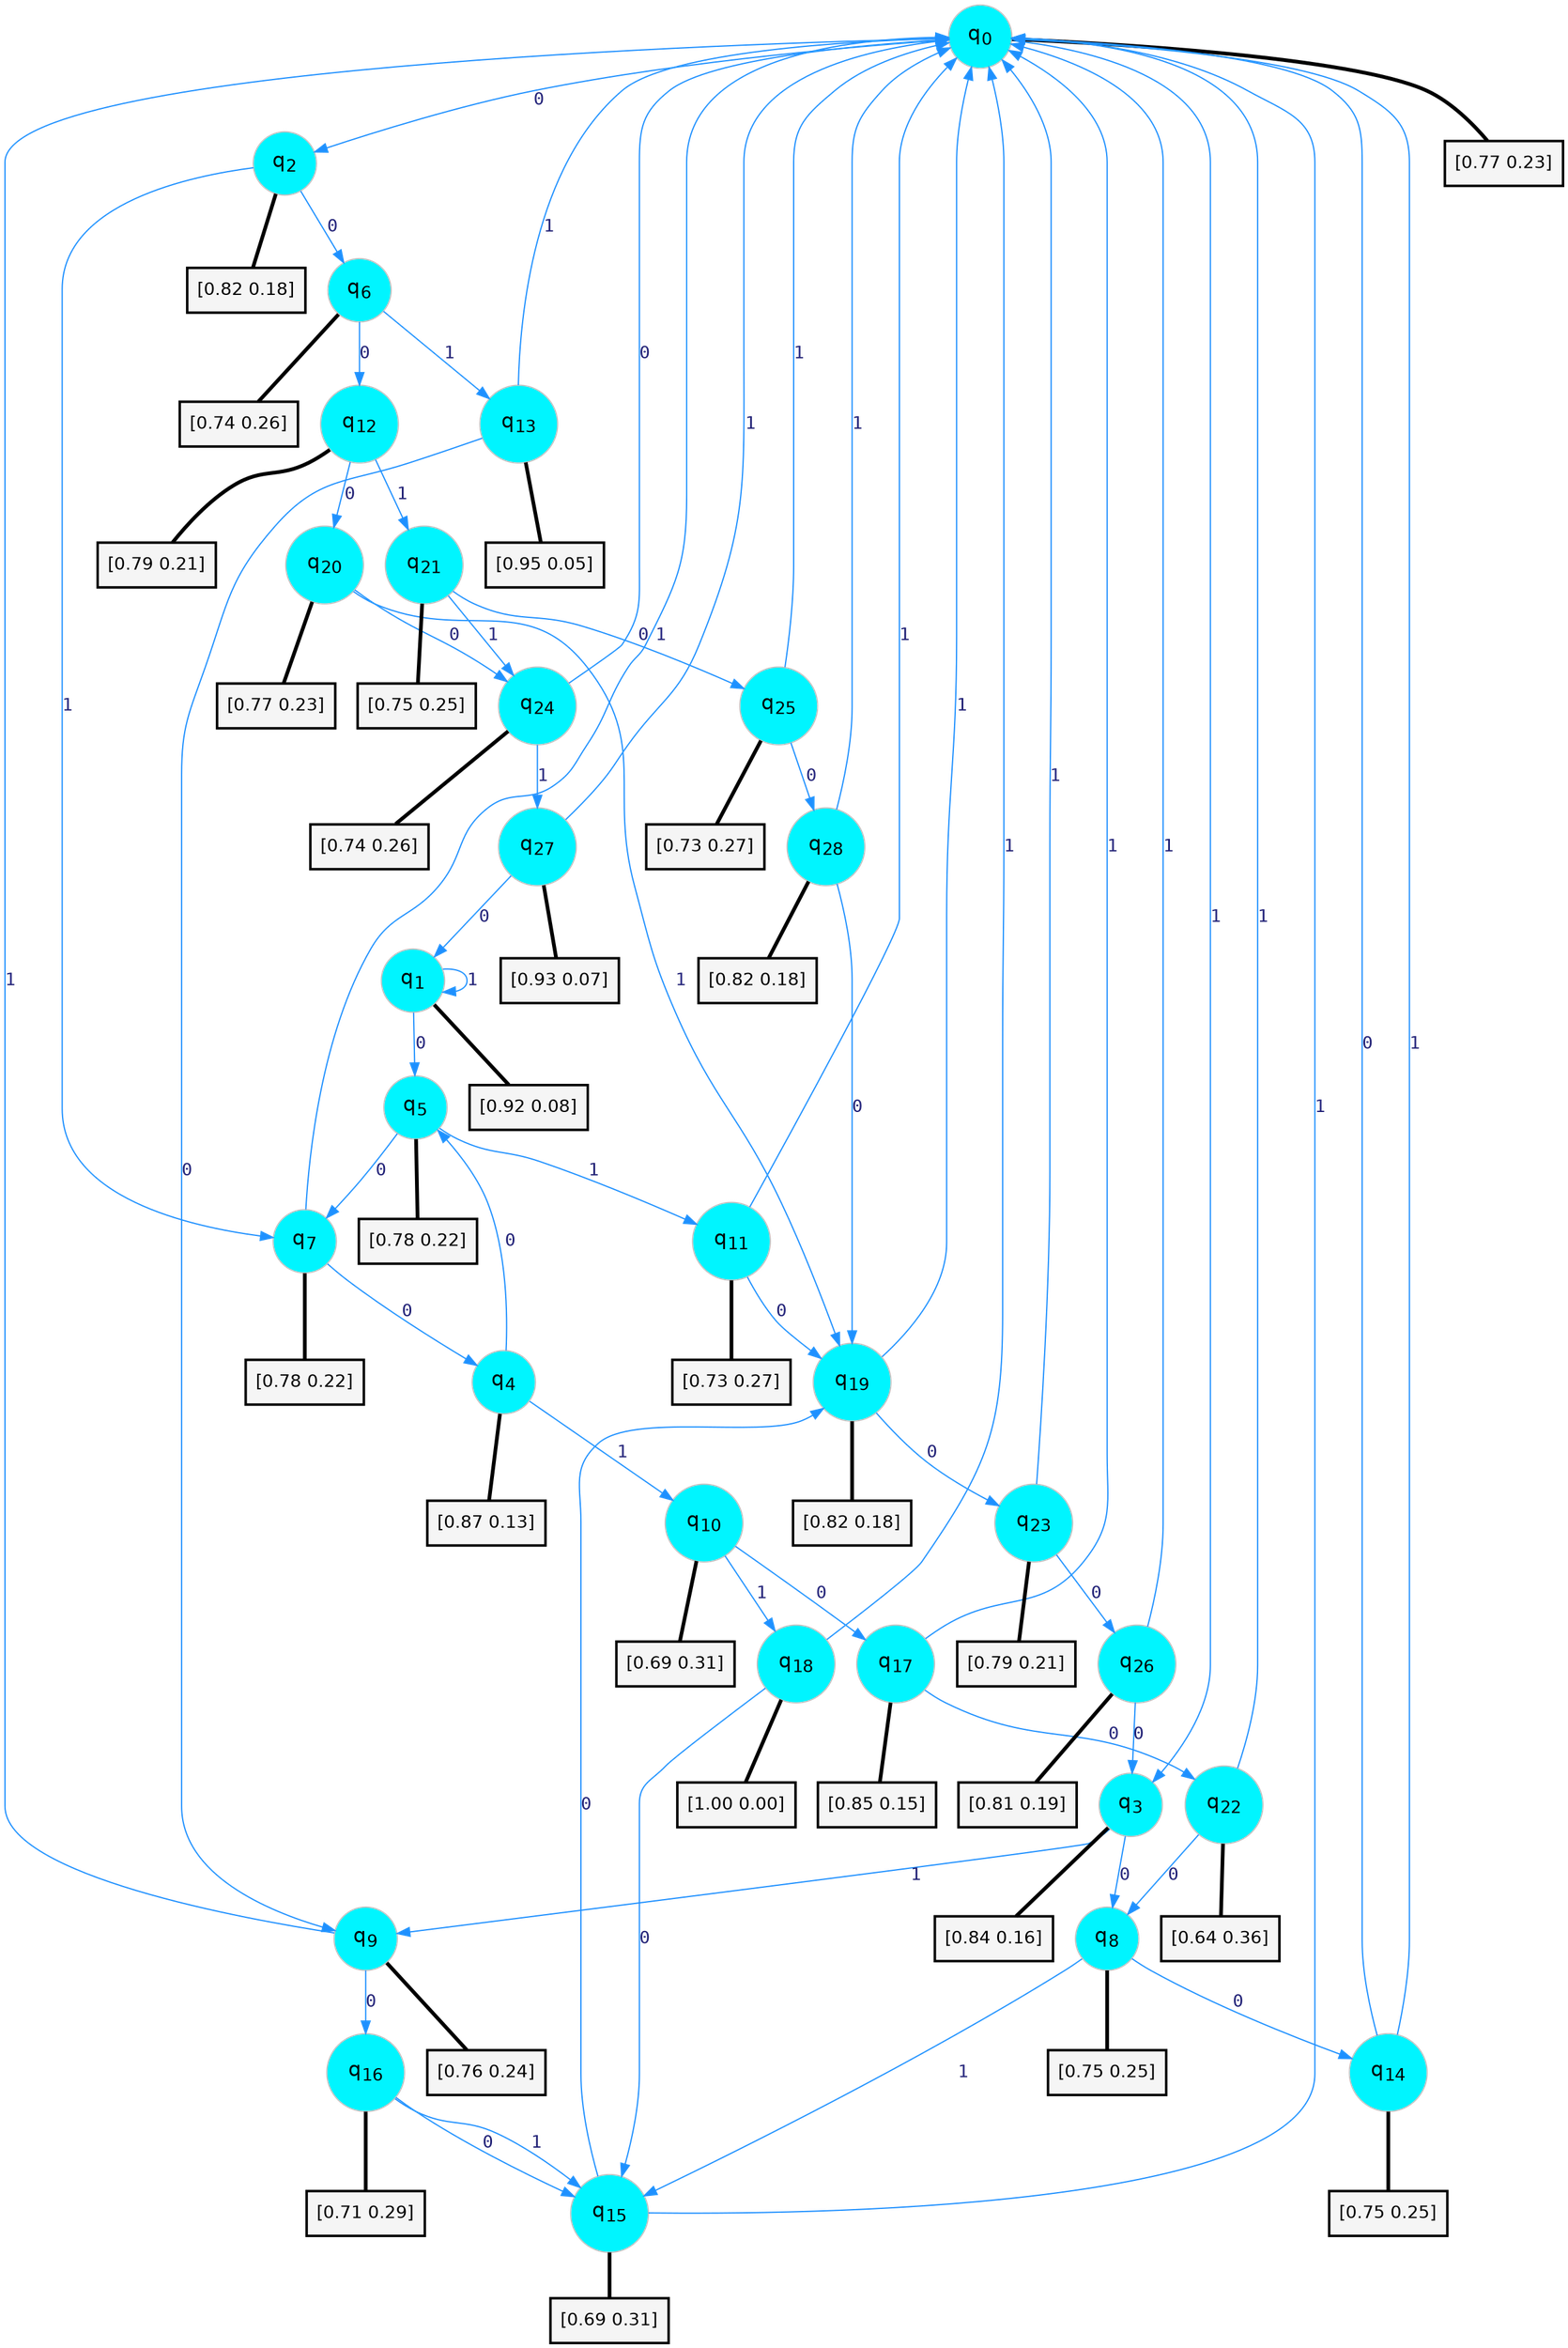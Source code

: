 digraph G {
graph [
bgcolor=transparent, dpi=300, rankdir=TD, size="40,25"];
node [
color=gray, fillcolor=turquoise1, fontcolor=black, fontname=Helvetica, fontsize=16, fontweight=bold, shape=circle, style=filled];
edge [
arrowsize=1, color=dodgerblue1, fontcolor=midnightblue, fontname=courier, fontweight=bold, penwidth=1, style=solid, weight=20];
0[label=<q<SUB>0</SUB>>];
1[label=<q<SUB>1</SUB>>];
2[label=<q<SUB>2</SUB>>];
3[label=<q<SUB>3</SUB>>];
4[label=<q<SUB>4</SUB>>];
5[label=<q<SUB>5</SUB>>];
6[label=<q<SUB>6</SUB>>];
7[label=<q<SUB>7</SUB>>];
8[label=<q<SUB>8</SUB>>];
9[label=<q<SUB>9</SUB>>];
10[label=<q<SUB>10</SUB>>];
11[label=<q<SUB>11</SUB>>];
12[label=<q<SUB>12</SUB>>];
13[label=<q<SUB>13</SUB>>];
14[label=<q<SUB>14</SUB>>];
15[label=<q<SUB>15</SUB>>];
16[label=<q<SUB>16</SUB>>];
17[label=<q<SUB>17</SUB>>];
18[label=<q<SUB>18</SUB>>];
19[label=<q<SUB>19</SUB>>];
20[label=<q<SUB>20</SUB>>];
21[label=<q<SUB>21</SUB>>];
22[label=<q<SUB>22</SUB>>];
23[label=<q<SUB>23</SUB>>];
24[label=<q<SUB>24</SUB>>];
25[label=<q<SUB>25</SUB>>];
26[label=<q<SUB>26</SUB>>];
27[label=<q<SUB>27</SUB>>];
28[label=<q<SUB>28</SUB>>];
29[label="[0.77 0.23]", shape=box,fontcolor=black, fontname=Helvetica, fontsize=14, penwidth=2, fillcolor=whitesmoke,color=black];
30[label="[0.92 0.08]", shape=box,fontcolor=black, fontname=Helvetica, fontsize=14, penwidth=2, fillcolor=whitesmoke,color=black];
31[label="[0.82 0.18]", shape=box,fontcolor=black, fontname=Helvetica, fontsize=14, penwidth=2, fillcolor=whitesmoke,color=black];
32[label="[0.84 0.16]", shape=box,fontcolor=black, fontname=Helvetica, fontsize=14, penwidth=2, fillcolor=whitesmoke,color=black];
33[label="[0.87 0.13]", shape=box,fontcolor=black, fontname=Helvetica, fontsize=14, penwidth=2, fillcolor=whitesmoke,color=black];
34[label="[0.78 0.22]", shape=box,fontcolor=black, fontname=Helvetica, fontsize=14, penwidth=2, fillcolor=whitesmoke,color=black];
35[label="[0.74 0.26]", shape=box,fontcolor=black, fontname=Helvetica, fontsize=14, penwidth=2, fillcolor=whitesmoke,color=black];
36[label="[0.78 0.22]", shape=box,fontcolor=black, fontname=Helvetica, fontsize=14, penwidth=2, fillcolor=whitesmoke,color=black];
37[label="[0.75 0.25]", shape=box,fontcolor=black, fontname=Helvetica, fontsize=14, penwidth=2, fillcolor=whitesmoke,color=black];
38[label="[0.76 0.24]", shape=box,fontcolor=black, fontname=Helvetica, fontsize=14, penwidth=2, fillcolor=whitesmoke,color=black];
39[label="[0.69 0.31]", shape=box,fontcolor=black, fontname=Helvetica, fontsize=14, penwidth=2, fillcolor=whitesmoke,color=black];
40[label="[0.73 0.27]", shape=box,fontcolor=black, fontname=Helvetica, fontsize=14, penwidth=2, fillcolor=whitesmoke,color=black];
41[label="[0.79 0.21]", shape=box,fontcolor=black, fontname=Helvetica, fontsize=14, penwidth=2, fillcolor=whitesmoke,color=black];
42[label="[0.95 0.05]", shape=box,fontcolor=black, fontname=Helvetica, fontsize=14, penwidth=2, fillcolor=whitesmoke,color=black];
43[label="[0.75 0.25]", shape=box,fontcolor=black, fontname=Helvetica, fontsize=14, penwidth=2, fillcolor=whitesmoke,color=black];
44[label="[0.69 0.31]", shape=box,fontcolor=black, fontname=Helvetica, fontsize=14, penwidth=2, fillcolor=whitesmoke,color=black];
45[label="[0.71 0.29]", shape=box,fontcolor=black, fontname=Helvetica, fontsize=14, penwidth=2, fillcolor=whitesmoke,color=black];
46[label="[0.85 0.15]", shape=box,fontcolor=black, fontname=Helvetica, fontsize=14, penwidth=2, fillcolor=whitesmoke,color=black];
47[label="[1.00 0.00]", shape=box,fontcolor=black, fontname=Helvetica, fontsize=14, penwidth=2, fillcolor=whitesmoke,color=black];
48[label="[0.82 0.18]", shape=box,fontcolor=black, fontname=Helvetica, fontsize=14, penwidth=2, fillcolor=whitesmoke,color=black];
49[label="[0.77 0.23]", shape=box,fontcolor=black, fontname=Helvetica, fontsize=14, penwidth=2, fillcolor=whitesmoke,color=black];
50[label="[0.75 0.25]", shape=box,fontcolor=black, fontname=Helvetica, fontsize=14, penwidth=2, fillcolor=whitesmoke,color=black];
51[label="[0.64 0.36]", shape=box,fontcolor=black, fontname=Helvetica, fontsize=14, penwidth=2, fillcolor=whitesmoke,color=black];
52[label="[0.79 0.21]", shape=box,fontcolor=black, fontname=Helvetica, fontsize=14, penwidth=2, fillcolor=whitesmoke,color=black];
53[label="[0.74 0.26]", shape=box,fontcolor=black, fontname=Helvetica, fontsize=14, penwidth=2, fillcolor=whitesmoke,color=black];
54[label="[0.73 0.27]", shape=box,fontcolor=black, fontname=Helvetica, fontsize=14, penwidth=2, fillcolor=whitesmoke,color=black];
55[label="[0.81 0.19]", shape=box,fontcolor=black, fontname=Helvetica, fontsize=14, penwidth=2, fillcolor=whitesmoke,color=black];
56[label="[0.93 0.07]", shape=box,fontcolor=black, fontname=Helvetica, fontsize=14, penwidth=2, fillcolor=whitesmoke,color=black];
57[label="[0.82 0.18]", shape=box,fontcolor=black, fontname=Helvetica, fontsize=14, penwidth=2, fillcolor=whitesmoke,color=black];
0->2 [label=0];
0->3 [label=1];
0->29 [arrowhead=none, penwidth=3,color=black];
1->5 [label=0];
1->1 [label=1];
1->30 [arrowhead=none, penwidth=3,color=black];
2->6 [label=0];
2->7 [label=1];
2->31 [arrowhead=none, penwidth=3,color=black];
3->8 [label=0];
3->9 [label=1];
3->32 [arrowhead=none, penwidth=3,color=black];
4->5 [label=0];
4->10 [label=1];
4->33 [arrowhead=none, penwidth=3,color=black];
5->7 [label=0];
5->11 [label=1];
5->34 [arrowhead=none, penwidth=3,color=black];
6->12 [label=0];
6->13 [label=1];
6->35 [arrowhead=none, penwidth=3,color=black];
7->4 [label=0];
7->0 [label=1];
7->36 [arrowhead=none, penwidth=3,color=black];
8->14 [label=0];
8->15 [label=1];
8->37 [arrowhead=none, penwidth=3,color=black];
9->16 [label=0];
9->0 [label=1];
9->38 [arrowhead=none, penwidth=3,color=black];
10->17 [label=0];
10->18 [label=1];
10->39 [arrowhead=none, penwidth=3,color=black];
11->19 [label=0];
11->0 [label=1];
11->40 [arrowhead=none, penwidth=3,color=black];
12->20 [label=0];
12->21 [label=1];
12->41 [arrowhead=none, penwidth=3,color=black];
13->9 [label=0];
13->0 [label=1];
13->42 [arrowhead=none, penwidth=3,color=black];
14->0 [label=0];
14->0 [label=1];
14->43 [arrowhead=none, penwidth=3,color=black];
15->19 [label=0];
15->0 [label=1];
15->44 [arrowhead=none, penwidth=3,color=black];
16->15 [label=0];
16->15 [label=1];
16->45 [arrowhead=none, penwidth=3,color=black];
17->22 [label=0];
17->0 [label=1];
17->46 [arrowhead=none, penwidth=3,color=black];
18->15 [label=0];
18->0 [label=1];
18->47 [arrowhead=none, penwidth=3,color=black];
19->23 [label=0];
19->0 [label=1];
19->48 [arrowhead=none, penwidth=3,color=black];
20->24 [label=0];
20->19 [label=1];
20->49 [arrowhead=none, penwidth=3,color=black];
21->25 [label=0];
21->24 [label=1];
21->50 [arrowhead=none, penwidth=3,color=black];
22->8 [label=0];
22->0 [label=1];
22->51 [arrowhead=none, penwidth=3,color=black];
23->26 [label=0];
23->0 [label=1];
23->52 [arrowhead=none, penwidth=3,color=black];
24->0 [label=0];
24->27 [label=1];
24->53 [arrowhead=none, penwidth=3,color=black];
25->28 [label=0];
25->0 [label=1];
25->54 [arrowhead=none, penwidth=3,color=black];
26->3 [label=0];
26->0 [label=1];
26->55 [arrowhead=none, penwidth=3,color=black];
27->1 [label=0];
27->0 [label=1];
27->56 [arrowhead=none, penwidth=3,color=black];
28->19 [label=0];
28->0 [label=1];
28->57 [arrowhead=none, penwidth=3,color=black];
}
